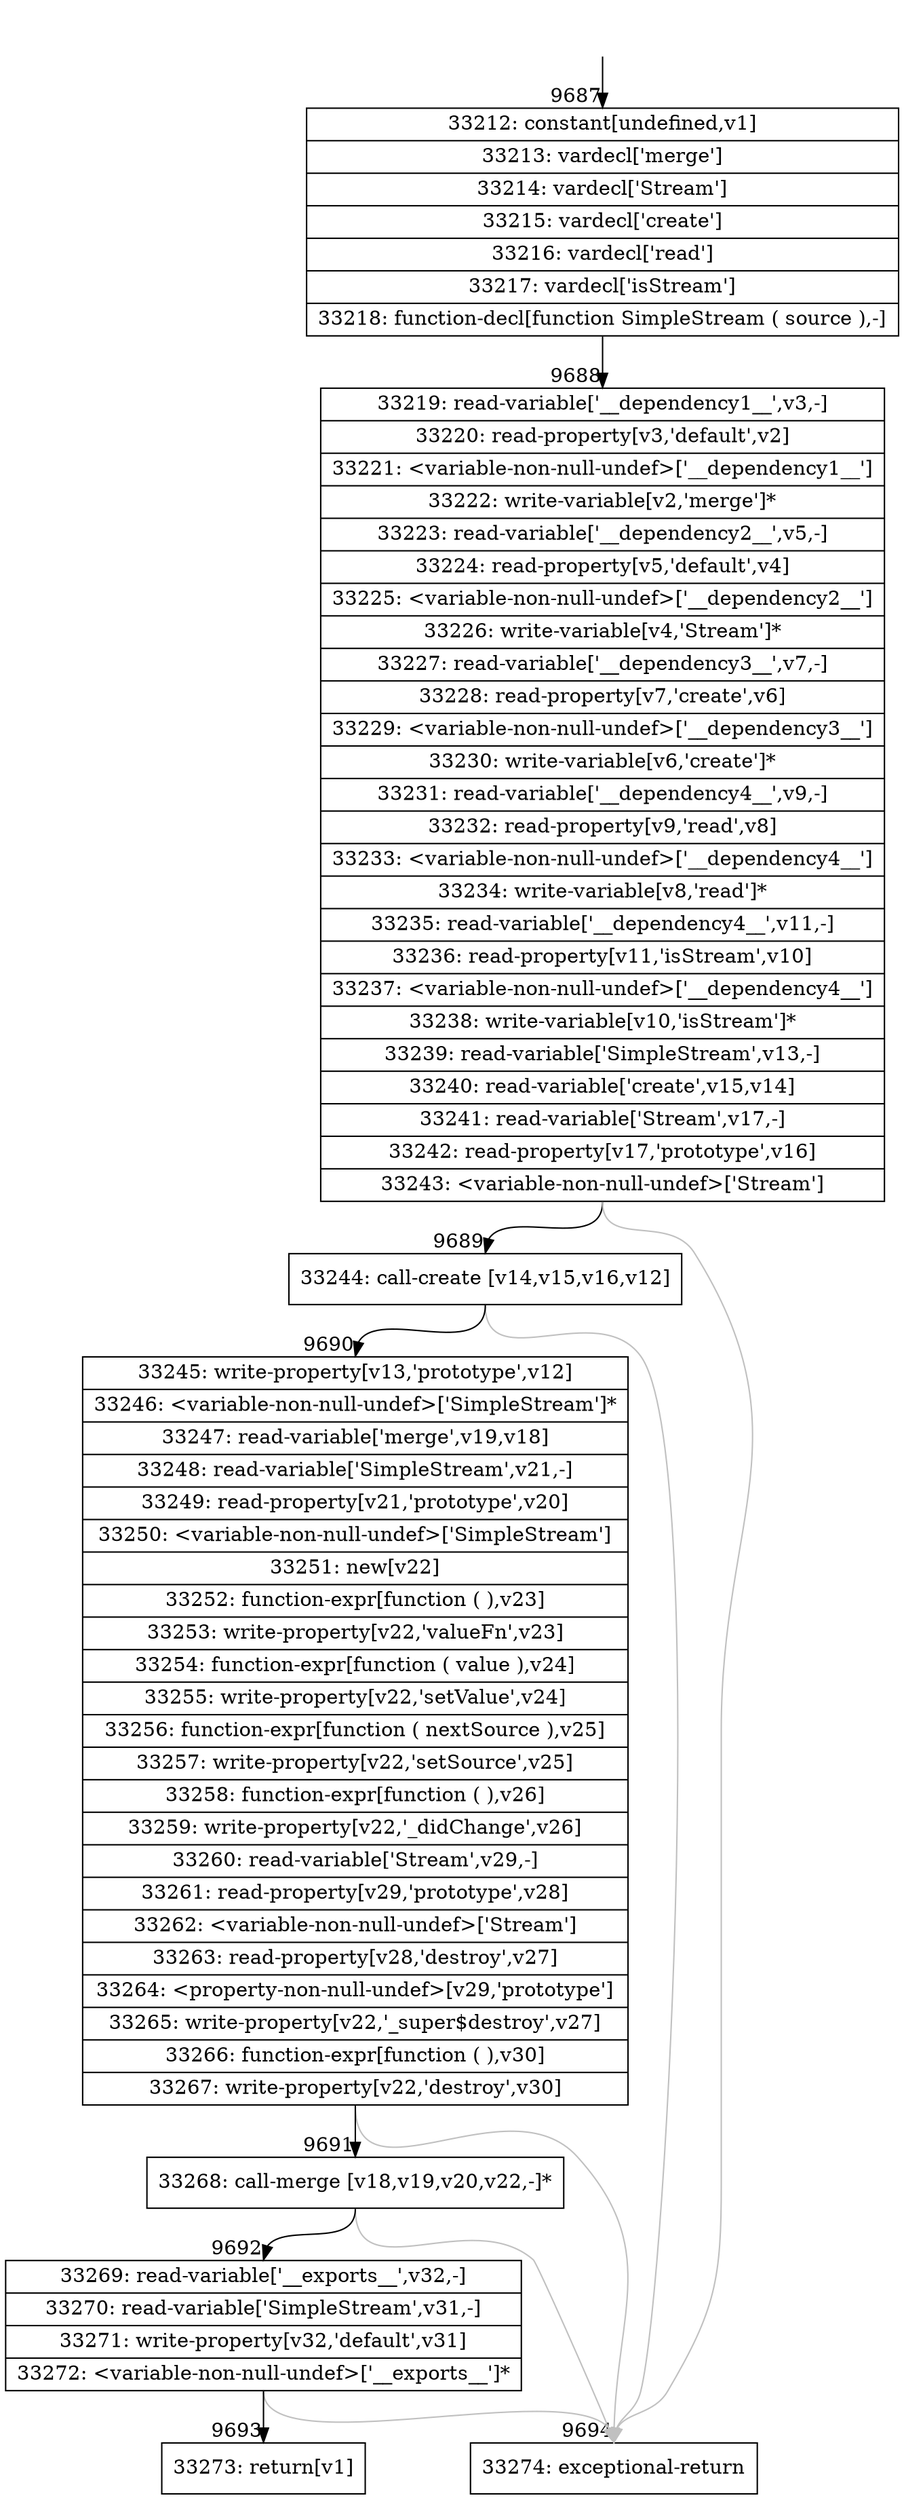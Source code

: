 digraph {
rankdir="TD"
BB_entry815[shape=none,label=""];
BB_entry815 -> BB9687 [tailport=s, headport=n, headlabel="    9687"]
BB9687 [shape=record label="{33212: constant[undefined,v1]|33213: vardecl['merge']|33214: vardecl['Stream']|33215: vardecl['create']|33216: vardecl['read']|33217: vardecl['isStream']|33218: function-decl[function SimpleStream ( source ),-]}" ] 
BB9687 -> BB9688 [tailport=s, headport=n, headlabel="      9688"]
BB9688 [shape=record label="{33219: read-variable['__dependency1__',v3,-]|33220: read-property[v3,'default',v2]|33221: \<variable-non-null-undef\>['__dependency1__']|33222: write-variable[v2,'merge']*|33223: read-variable['__dependency2__',v5,-]|33224: read-property[v5,'default',v4]|33225: \<variable-non-null-undef\>['__dependency2__']|33226: write-variable[v4,'Stream']*|33227: read-variable['__dependency3__',v7,-]|33228: read-property[v7,'create',v6]|33229: \<variable-non-null-undef\>['__dependency3__']|33230: write-variable[v6,'create']*|33231: read-variable['__dependency4__',v9,-]|33232: read-property[v9,'read',v8]|33233: \<variable-non-null-undef\>['__dependency4__']|33234: write-variable[v8,'read']*|33235: read-variable['__dependency4__',v11,-]|33236: read-property[v11,'isStream',v10]|33237: \<variable-non-null-undef\>['__dependency4__']|33238: write-variable[v10,'isStream']*|33239: read-variable['SimpleStream',v13,-]|33240: read-variable['create',v15,v14]|33241: read-variable['Stream',v17,-]|33242: read-property[v17,'prototype',v16]|33243: \<variable-non-null-undef\>['Stream']}" ] 
BB9688 -> BB9689 [tailport=s, headport=n, headlabel="      9689"]
BB9688 -> BB9694 [tailport=s, headport=n, color=gray, headlabel="      9694"]
BB9689 [shape=record label="{33244: call-create [v14,v15,v16,v12]}" ] 
BB9689 -> BB9690 [tailport=s, headport=n, headlabel="      9690"]
BB9689 -> BB9694 [tailport=s, headport=n, color=gray]
BB9690 [shape=record label="{33245: write-property[v13,'prototype',v12]|33246: \<variable-non-null-undef\>['SimpleStream']*|33247: read-variable['merge',v19,v18]|33248: read-variable['SimpleStream',v21,-]|33249: read-property[v21,'prototype',v20]|33250: \<variable-non-null-undef\>['SimpleStream']|33251: new[v22]|33252: function-expr[function ( ),v23]|33253: write-property[v22,'valueFn',v23]|33254: function-expr[function ( value ),v24]|33255: write-property[v22,'setValue',v24]|33256: function-expr[function ( nextSource ),v25]|33257: write-property[v22,'setSource',v25]|33258: function-expr[function ( ),v26]|33259: write-property[v22,'_didChange',v26]|33260: read-variable['Stream',v29,-]|33261: read-property[v29,'prototype',v28]|33262: \<variable-non-null-undef\>['Stream']|33263: read-property[v28,'destroy',v27]|33264: \<property-non-null-undef\>[v29,'prototype']|33265: write-property[v22,'_super$destroy',v27]|33266: function-expr[function ( ),v30]|33267: write-property[v22,'destroy',v30]}" ] 
BB9690 -> BB9691 [tailport=s, headport=n, headlabel="      9691"]
BB9690 -> BB9694 [tailport=s, headport=n, color=gray]
BB9691 [shape=record label="{33268: call-merge [v18,v19,v20,v22,-]*}" ] 
BB9691 -> BB9692 [tailport=s, headport=n, headlabel="      9692"]
BB9691 -> BB9694 [tailport=s, headport=n, color=gray]
BB9692 [shape=record label="{33269: read-variable['__exports__',v32,-]|33270: read-variable['SimpleStream',v31,-]|33271: write-property[v32,'default',v31]|33272: \<variable-non-null-undef\>['__exports__']*}" ] 
BB9692 -> BB9693 [tailport=s, headport=n, headlabel="      9693"]
BB9692 -> BB9694 [tailport=s, headport=n, color=gray]
BB9693 [shape=record label="{33273: return[v1]}" ] 
BB9694 [shape=record label="{33274: exceptional-return}" ] 
//#$~ 17411
}
